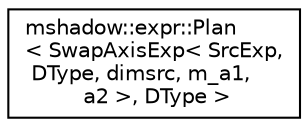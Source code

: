 digraph "Graphical Class Hierarchy"
{
 // LATEX_PDF_SIZE
  edge [fontname="Helvetica",fontsize="10",labelfontname="Helvetica",labelfontsize="10"];
  node [fontname="Helvetica",fontsize="10",shape=record];
  rankdir="LR";
  Node0 [label="mshadow::expr::Plan\l\< SwapAxisExp\< SrcExp,\l DType, dimsrc, m_a1,\l a2 \>, DType \>",height=0.2,width=0.4,color="black", fillcolor="white", style="filled",URL="$structmshadow_1_1expr_1_1Plan_3_01SwapAxisExp_3_01SrcExp_00_01DType_00_01dimsrc_00_01m__a1_00_01a2_01_4_00_01DType_01_4.html",tooltip=" "];
}
